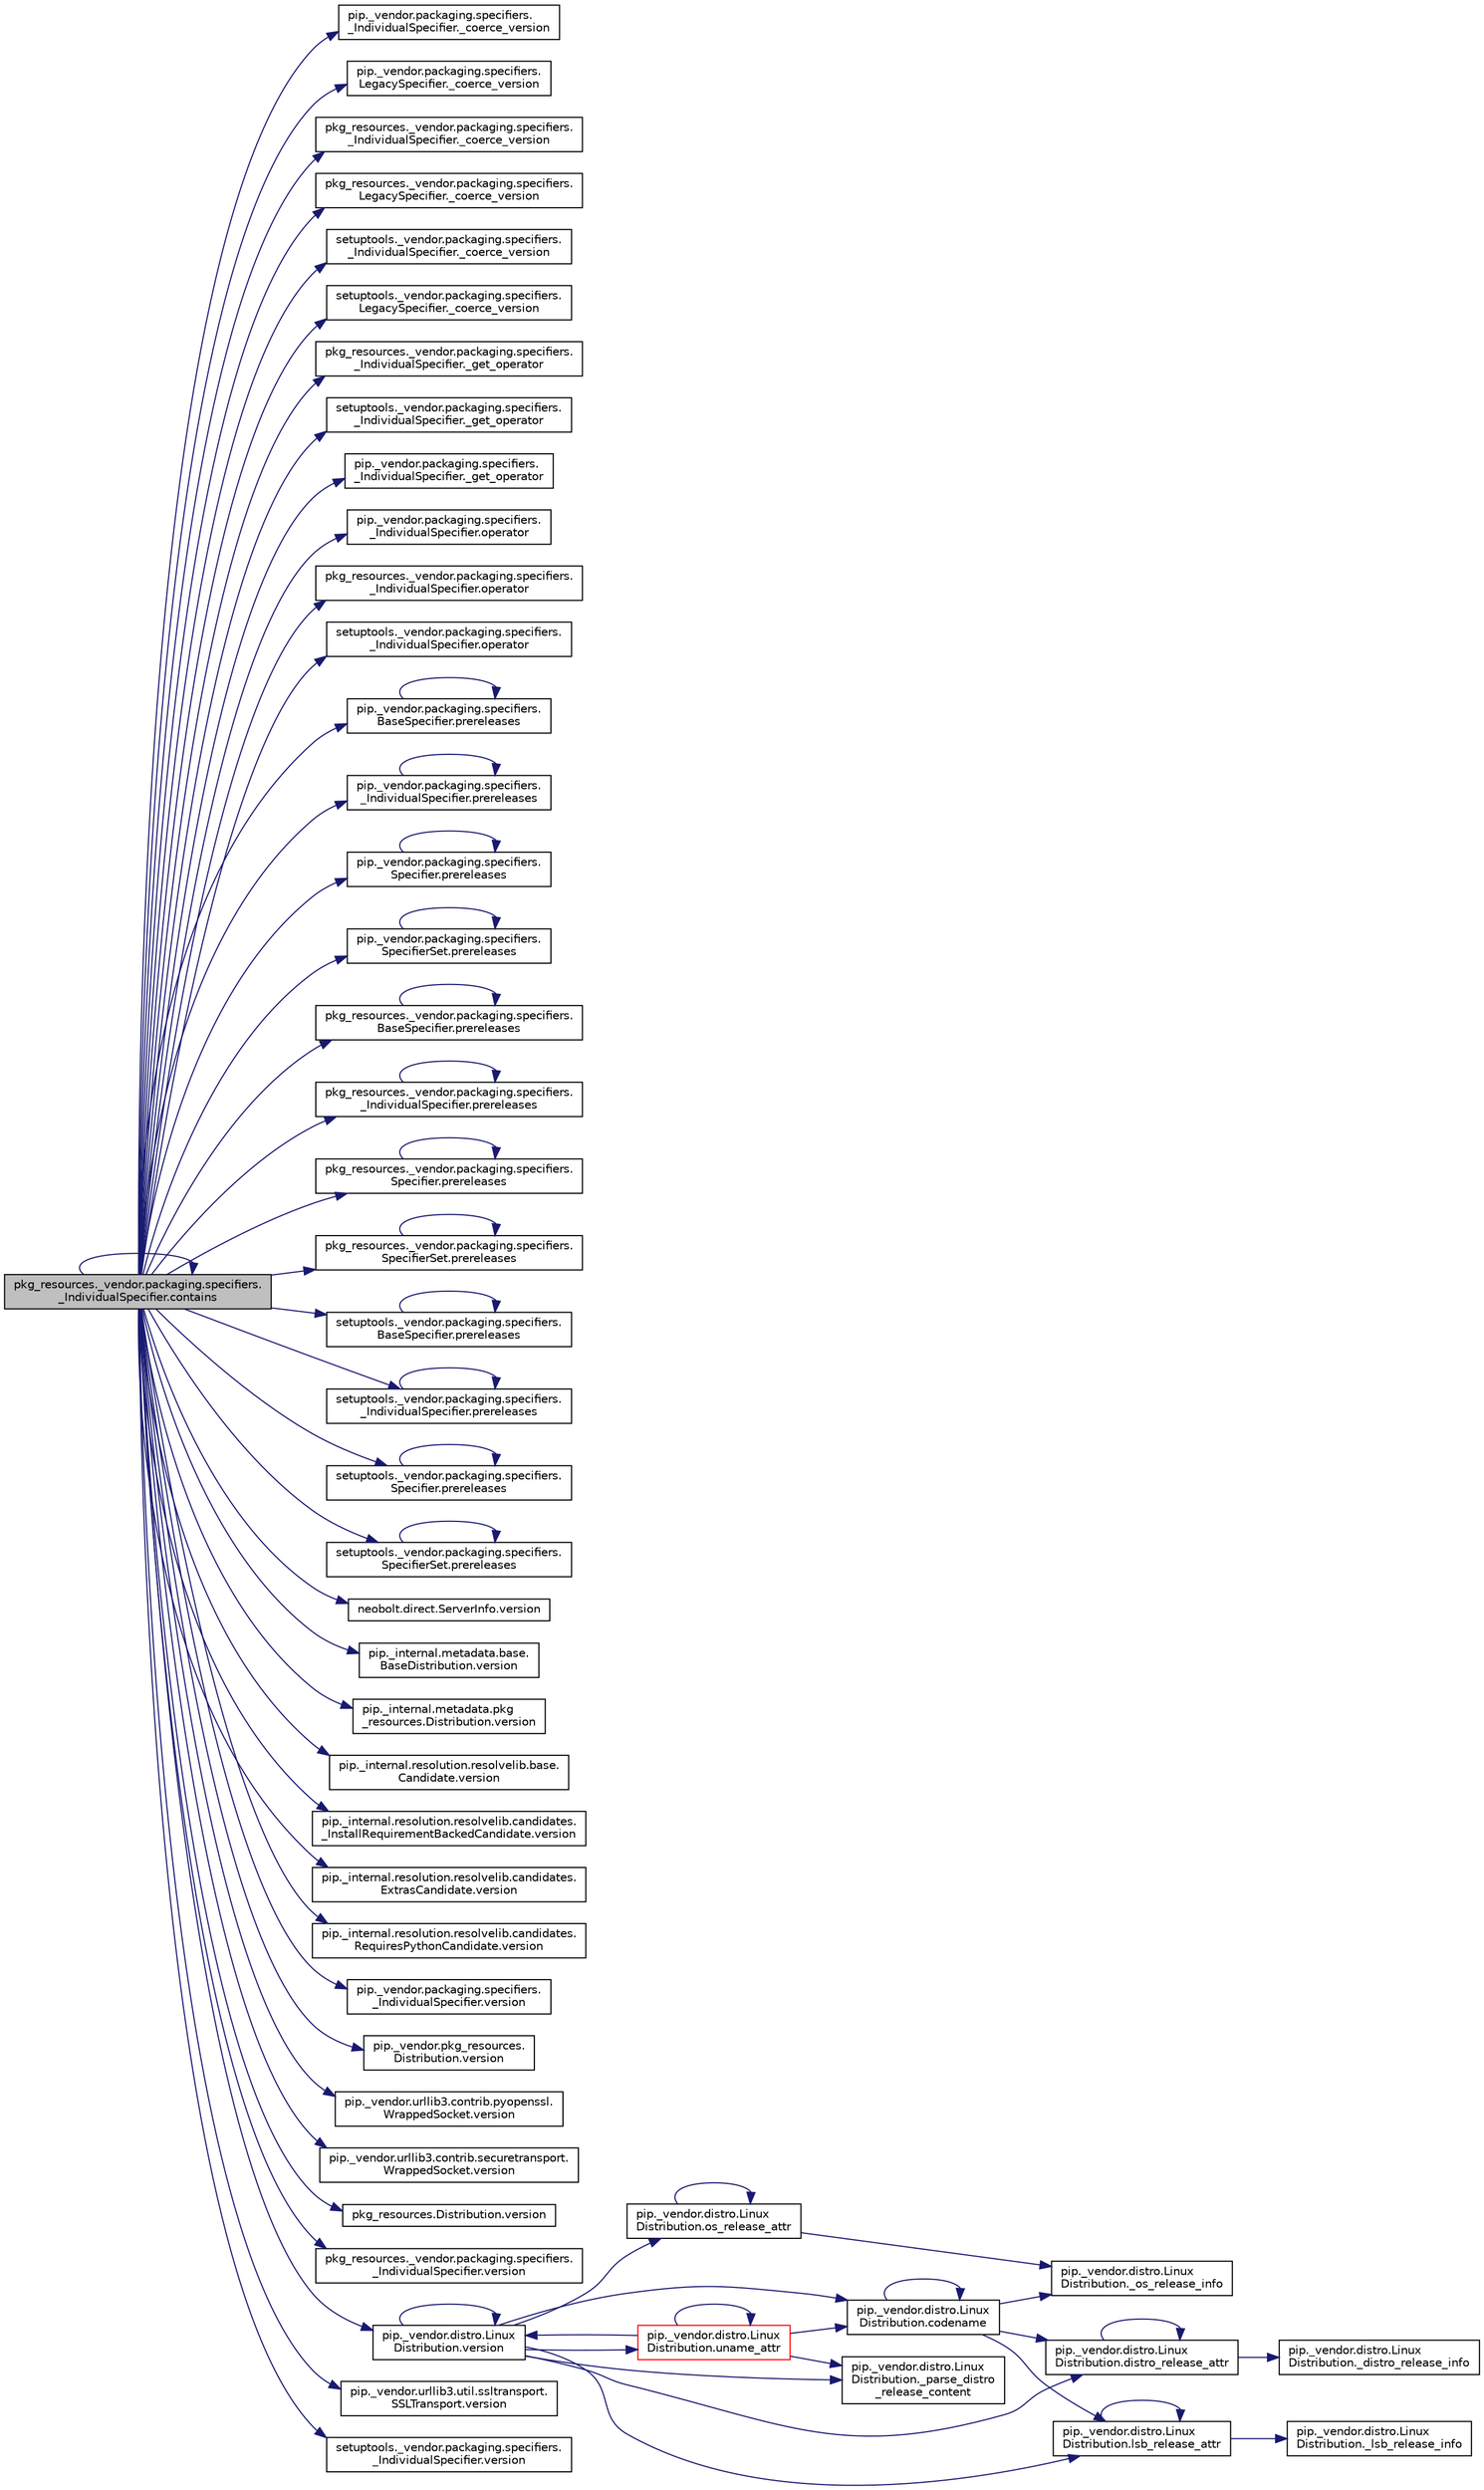 digraph "pkg_resources._vendor.packaging.specifiers._IndividualSpecifier.contains"
{
 // LATEX_PDF_SIZE
  edge [fontname="Helvetica",fontsize="10",labelfontname="Helvetica",labelfontsize="10"];
  node [fontname="Helvetica",fontsize="10",shape=record];
  rankdir="LR";
  Node1 [label="pkg_resources._vendor.packaging.specifiers.\l_IndividualSpecifier.contains",height=0.2,width=0.4,color="black", fillcolor="grey75", style="filled", fontcolor="black",tooltip=" "];
  Node1 -> Node2 [color="midnightblue",fontsize="10",style="solid",fontname="Helvetica"];
  Node2 [label="pip._vendor.packaging.specifiers.\l_IndividualSpecifier._coerce_version",height=0.2,width=0.4,color="black", fillcolor="white", style="filled",URL="$d9/d98/classpip_1_1__vendor_1_1packaging_1_1specifiers_1_1___individual_specifier.html#a0936610d313e7a5e3c402be6c8f25cce",tooltip=" "];
  Node1 -> Node3 [color="midnightblue",fontsize="10",style="solid",fontname="Helvetica"];
  Node3 [label="pip._vendor.packaging.specifiers.\lLegacySpecifier._coerce_version",height=0.2,width=0.4,color="black", fillcolor="white", style="filled",URL="$d0/de6/classpip_1_1__vendor_1_1packaging_1_1specifiers_1_1_legacy_specifier.html#a67bfd50b43c6052b4bb6be5ffcbaa0b0",tooltip=" "];
  Node1 -> Node4 [color="midnightblue",fontsize="10",style="solid",fontname="Helvetica"];
  Node4 [label="pkg_resources._vendor.packaging.specifiers.\l_IndividualSpecifier._coerce_version",height=0.2,width=0.4,color="black", fillcolor="white", style="filled",URL="$d7/d3d/classpkg__resources_1_1__vendor_1_1packaging_1_1specifiers_1_1___individual_specifier.html#a8eb843ab60a76e8063a759e74484cc37",tooltip=" "];
  Node1 -> Node5 [color="midnightblue",fontsize="10",style="solid",fontname="Helvetica"];
  Node5 [label="pkg_resources._vendor.packaging.specifiers.\lLegacySpecifier._coerce_version",height=0.2,width=0.4,color="black", fillcolor="white", style="filled",URL="$d2/d30/classpkg__resources_1_1__vendor_1_1packaging_1_1specifiers_1_1_legacy_specifier.html#abbd2afb0ced72111fcb1b443c2e65004",tooltip=" "];
  Node1 -> Node6 [color="midnightblue",fontsize="10",style="solid",fontname="Helvetica"];
  Node6 [label="setuptools._vendor.packaging.specifiers.\l_IndividualSpecifier._coerce_version",height=0.2,width=0.4,color="black", fillcolor="white", style="filled",URL="$d2/dfa/classsetuptools_1_1__vendor_1_1packaging_1_1specifiers_1_1___individual_specifier.html#ac8e8de941fe33cc98801d66ea87273f8",tooltip=" "];
  Node1 -> Node7 [color="midnightblue",fontsize="10",style="solid",fontname="Helvetica"];
  Node7 [label="setuptools._vendor.packaging.specifiers.\lLegacySpecifier._coerce_version",height=0.2,width=0.4,color="black", fillcolor="white", style="filled",URL="$dd/d46/classsetuptools_1_1__vendor_1_1packaging_1_1specifiers_1_1_legacy_specifier.html#a15617285fc216f5ed8f7f54d8d3cd1ee",tooltip=" "];
  Node1 -> Node8 [color="midnightblue",fontsize="10",style="solid",fontname="Helvetica"];
  Node8 [label="pkg_resources._vendor.packaging.specifiers.\l_IndividualSpecifier._get_operator",height=0.2,width=0.4,color="black", fillcolor="white", style="filled",URL="$d7/d3d/classpkg__resources_1_1__vendor_1_1packaging_1_1specifiers_1_1___individual_specifier.html#a9ad6f2d9d95ac75cbcaade317790274f",tooltip=" "];
  Node1 -> Node9 [color="midnightblue",fontsize="10",style="solid",fontname="Helvetica"];
  Node9 [label="setuptools._vendor.packaging.specifiers.\l_IndividualSpecifier._get_operator",height=0.2,width=0.4,color="black", fillcolor="white", style="filled",URL="$d2/dfa/classsetuptools_1_1__vendor_1_1packaging_1_1specifiers_1_1___individual_specifier.html#a6c98467dd4e19473e7c8d02f7b2f7518",tooltip=" "];
  Node1 -> Node10 [color="midnightblue",fontsize="10",style="solid",fontname="Helvetica"];
  Node10 [label="pip._vendor.packaging.specifiers.\l_IndividualSpecifier._get_operator",height=0.2,width=0.4,color="black", fillcolor="white", style="filled",URL="$d9/d98/classpip_1_1__vendor_1_1packaging_1_1specifiers_1_1___individual_specifier.html#a1c48fa219a2f2d101398621e553af540",tooltip=" "];
  Node1 -> Node1 [color="midnightblue",fontsize="10",style="solid",fontname="Helvetica"];
  Node1 -> Node11 [color="midnightblue",fontsize="10",style="solid",fontname="Helvetica"];
  Node11 [label="pip._vendor.packaging.specifiers.\l_IndividualSpecifier.operator",height=0.2,width=0.4,color="black", fillcolor="white", style="filled",URL="$d9/d98/classpip_1_1__vendor_1_1packaging_1_1specifiers_1_1___individual_specifier.html#ac547c8cd4d814f0e91b7d489187cd25e",tooltip=" "];
  Node1 -> Node12 [color="midnightblue",fontsize="10",style="solid",fontname="Helvetica"];
  Node12 [label="pkg_resources._vendor.packaging.specifiers.\l_IndividualSpecifier.operator",height=0.2,width=0.4,color="black", fillcolor="white", style="filled",URL="$d7/d3d/classpkg__resources_1_1__vendor_1_1packaging_1_1specifiers_1_1___individual_specifier.html#ae89e9a32423fadb7570151e96dbb9c03",tooltip=" "];
  Node1 -> Node13 [color="midnightblue",fontsize="10",style="solid",fontname="Helvetica"];
  Node13 [label="setuptools._vendor.packaging.specifiers.\l_IndividualSpecifier.operator",height=0.2,width=0.4,color="black", fillcolor="white", style="filled",URL="$d2/dfa/classsetuptools_1_1__vendor_1_1packaging_1_1specifiers_1_1___individual_specifier.html#a83c97848909ecb7225cc89796fc3e0bf",tooltip=" "];
  Node1 -> Node14 [color="midnightblue",fontsize="10",style="solid",fontname="Helvetica"];
  Node14 [label="pip._vendor.packaging.specifiers.\lBaseSpecifier.prereleases",height=0.2,width=0.4,color="black", fillcolor="white", style="filled",URL="$df/d1d/classpip_1_1__vendor_1_1packaging_1_1specifiers_1_1_base_specifier.html#ae94d39b0a70f5f12abe82084114e9573",tooltip=" "];
  Node14 -> Node14 [color="midnightblue",fontsize="10",style="solid",fontname="Helvetica"];
  Node1 -> Node15 [color="midnightblue",fontsize="10",style="solid",fontname="Helvetica"];
  Node15 [label="pip._vendor.packaging.specifiers.\l_IndividualSpecifier.prereleases",height=0.2,width=0.4,color="black", fillcolor="white", style="filled",URL="$d9/d98/classpip_1_1__vendor_1_1packaging_1_1specifiers_1_1___individual_specifier.html#a02f98fd977fd4f1377e6b2ee994089e3",tooltip=" "];
  Node15 -> Node15 [color="midnightblue",fontsize="10",style="solid",fontname="Helvetica"];
  Node1 -> Node16 [color="midnightblue",fontsize="10",style="solid",fontname="Helvetica"];
  Node16 [label="pip._vendor.packaging.specifiers.\lSpecifier.prereleases",height=0.2,width=0.4,color="black", fillcolor="white", style="filled",URL="$d3/dc8/classpip_1_1__vendor_1_1packaging_1_1specifiers_1_1_specifier.html#a94896054c4deb1cf1ab028fb0a045848",tooltip=" "];
  Node16 -> Node16 [color="midnightblue",fontsize="10",style="solid",fontname="Helvetica"];
  Node1 -> Node17 [color="midnightblue",fontsize="10",style="solid",fontname="Helvetica"];
  Node17 [label="pip._vendor.packaging.specifiers.\lSpecifierSet.prereleases",height=0.2,width=0.4,color="black", fillcolor="white", style="filled",URL="$d5/d11/classpip_1_1__vendor_1_1packaging_1_1specifiers_1_1_specifier_set.html#ae4a1472b3129d511b694174f2de0209e",tooltip=" "];
  Node17 -> Node17 [color="midnightblue",fontsize="10",style="solid",fontname="Helvetica"];
  Node1 -> Node18 [color="midnightblue",fontsize="10",style="solid",fontname="Helvetica"];
  Node18 [label="pkg_resources._vendor.packaging.specifiers.\lBaseSpecifier.prereleases",height=0.2,width=0.4,color="black", fillcolor="white", style="filled",URL="$d9/db6/classpkg__resources_1_1__vendor_1_1packaging_1_1specifiers_1_1_base_specifier.html#aa1a1ef2c6e47899e91494fde9b495162",tooltip=" "];
  Node18 -> Node18 [color="midnightblue",fontsize="10",style="solid",fontname="Helvetica"];
  Node1 -> Node19 [color="midnightblue",fontsize="10",style="solid",fontname="Helvetica"];
  Node19 [label="pkg_resources._vendor.packaging.specifiers.\l_IndividualSpecifier.prereleases",height=0.2,width=0.4,color="black", fillcolor="white", style="filled",URL="$d7/d3d/classpkg__resources_1_1__vendor_1_1packaging_1_1specifiers_1_1___individual_specifier.html#a8cca74d9dafa725b0cb9160decd0aab6",tooltip=" "];
  Node19 -> Node19 [color="midnightblue",fontsize="10",style="solid",fontname="Helvetica"];
  Node1 -> Node20 [color="midnightblue",fontsize="10",style="solid",fontname="Helvetica"];
  Node20 [label="pkg_resources._vendor.packaging.specifiers.\lSpecifier.prereleases",height=0.2,width=0.4,color="black", fillcolor="white", style="filled",URL="$d3/de8/classpkg__resources_1_1__vendor_1_1packaging_1_1specifiers_1_1_specifier.html#abb830c166bbec21e1ec2e4c57f74a68a",tooltip=" "];
  Node20 -> Node20 [color="midnightblue",fontsize="10",style="solid",fontname="Helvetica"];
  Node1 -> Node21 [color="midnightblue",fontsize="10",style="solid",fontname="Helvetica"];
  Node21 [label="pkg_resources._vendor.packaging.specifiers.\lSpecifierSet.prereleases",height=0.2,width=0.4,color="black", fillcolor="white", style="filled",URL="$d2/d90/classpkg__resources_1_1__vendor_1_1packaging_1_1specifiers_1_1_specifier_set.html#a8d40983e7e62eac0fba7c36aec5da9ba",tooltip=" "];
  Node21 -> Node21 [color="midnightblue",fontsize="10",style="solid",fontname="Helvetica"];
  Node1 -> Node22 [color="midnightblue",fontsize="10",style="solid",fontname="Helvetica"];
  Node22 [label="setuptools._vendor.packaging.specifiers.\lBaseSpecifier.prereleases",height=0.2,width=0.4,color="black", fillcolor="white", style="filled",URL="$d2/d2a/classsetuptools_1_1__vendor_1_1packaging_1_1specifiers_1_1_base_specifier.html#a60ff51a26252f2e4f864fa33be33590d",tooltip=" "];
  Node22 -> Node22 [color="midnightblue",fontsize="10",style="solid",fontname="Helvetica"];
  Node1 -> Node23 [color="midnightblue",fontsize="10",style="solid",fontname="Helvetica"];
  Node23 [label="setuptools._vendor.packaging.specifiers.\l_IndividualSpecifier.prereleases",height=0.2,width=0.4,color="black", fillcolor="white", style="filled",URL="$d2/dfa/classsetuptools_1_1__vendor_1_1packaging_1_1specifiers_1_1___individual_specifier.html#a6d34f246410481ecb8ec832ff59c581e",tooltip=" "];
  Node23 -> Node23 [color="midnightblue",fontsize="10",style="solid",fontname="Helvetica"];
  Node1 -> Node24 [color="midnightblue",fontsize="10",style="solid",fontname="Helvetica"];
  Node24 [label="setuptools._vendor.packaging.specifiers.\lSpecifier.prereleases",height=0.2,width=0.4,color="black", fillcolor="white", style="filled",URL="$d0/d8b/classsetuptools_1_1__vendor_1_1packaging_1_1specifiers_1_1_specifier.html#a2aba0f7db7ea169989e656cfead54e9b",tooltip=" "];
  Node24 -> Node24 [color="midnightblue",fontsize="10",style="solid",fontname="Helvetica"];
  Node1 -> Node25 [color="midnightblue",fontsize="10",style="solid",fontname="Helvetica"];
  Node25 [label="setuptools._vendor.packaging.specifiers.\lSpecifierSet.prereleases",height=0.2,width=0.4,color="black", fillcolor="white", style="filled",URL="$d6/d78/classsetuptools_1_1__vendor_1_1packaging_1_1specifiers_1_1_specifier_set.html#a853e4fea5cc762607cd242de08e83b9b",tooltip=" "];
  Node25 -> Node25 [color="midnightblue",fontsize="10",style="solid",fontname="Helvetica"];
  Node1 -> Node26 [color="midnightblue",fontsize="10",style="solid",fontname="Helvetica"];
  Node26 [label="neobolt.direct.ServerInfo.version",height=0.2,width=0.4,color="black", fillcolor="white", style="filled",URL="$de/d5d/classneobolt_1_1direct_1_1_server_info.html#a40e0fd9b2b291a7178d5b35489b16881",tooltip=" "];
  Node1 -> Node27 [color="midnightblue",fontsize="10",style="solid",fontname="Helvetica"];
  Node27 [label="pip._internal.metadata.base.\lBaseDistribution.version",height=0.2,width=0.4,color="black", fillcolor="white", style="filled",URL="$d7/d34/classpip_1_1__internal_1_1metadata_1_1base_1_1_base_distribution.html#af4024115351223c1472e72e4c17da2fc",tooltip=" "];
  Node1 -> Node28 [color="midnightblue",fontsize="10",style="solid",fontname="Helvetica"];
  Node28 [label="pip._internal.metadata.pkg\l_resources.Distribution.version",height=0.2,width=0.4,color="black", fillcolor="white", style="filled",URL="$dc/df0/classpip_1_1__internal_1_1metadata_1_1pkg__resources_1_1_distribution.html#ac83e189aa08d2465284bb5d465190dde",tooltip=" "];
  Node1 -> Node29 [color="midnightblue",fontsize="10",style="solid",fontname="Helvetica"];
  Node29 [label="pip._internal.resolution.resolvelib.base.\lCandidate.version",height=0.2,width=0.4,color="black", fillcolor="white", style="filled",URL="$db/d18/classpip_1_1__internal_1_1resolution_1_1resolvelib_1_1base_1_1_candidate.html#a9c16dfa9e4f9aefc73ba5e64b22a8475",tooltip=" "];
  Node1 -> Node30 [color="midnightblue",fontsize="10",style="solid",fontname="Helvetica"];
  Node30 [label="pip._internal.resolution.resolvelib.candidates.\l_InstallRequirementBackedCandidate.version",height=0.2,width=0.4,color="black", fillcolor="white", style="filled",URL="$dc/d03/classpip_1_1__internal_1_1resolution_1_1resolvelib_1_1candidates_1_1___install_requirement_backed_candidate.html#a4f4a974e66da6155fd19dedc8149f7a9",tooltip=" "];
  Node1 -> Node31 [color="midnightblue",fontsize="10",style="solid",fontname="Helvetica"];
  Node31 [label="pip._internal.resolution.resolvelib.candidates.\lExtrasCandidate.version",height=0.2,width=0.4,color="black", fillcolor="white", style="filled",URL="$d8/df7/classpip_1_1__internal_1_1resolution_1_1resolvelib_1_1candidates_1_1_extras_candidate.html#afd11c944b3a60218acccf10656b4c59e",tooltip=" "];
  Node1 -> Node32 [color="midnightblue",fontsize="10",style="solid",fontname="Helvetica"];
  Node32 [label="pip._internal.resolution.resolvelib.candidates.\lRequiresPythonCandidate.version",height=0.2,width=0.4,color="black", fillcolor="white", style="filled",URL="$db/d0a/classpip_1_1__internal_1_1resolution_1_1resolvelib_1_1candidates_1_1_requires_python_candidate.html#a2ec46fa71f2669b413ba5b9943c19dfc",tooltip=" "];
  Node1 -> Node33 [color="midnightblue",fontsize="10",style="solid",fontname="Helvetica"];
  Node33 [label="pip._vendor.packaging.specifiers.\l_IndividualSpecifier.version",height=0.2,width=0.4,color="black", fillcolor="white", style="filled",URL="$d9/d98/classpip_1_1__vendor_1_1packaging_1_1specifiers_1_1___individual_specifier.html#a5f58dee6bcf78651ae53becf5ee2f682",tooltip=" "];
  Node1 -> Node34 [color="midnightblue",fontsize="10",style="solid",fontname="Helvetica"];
  Node34 [label="pip._vendor.pkg_resources.\lDistribution.version",height=0.2,width=0.4,color="black", fillcolor="white", style="filled",URL="$d0/ddb/classpip_1_1__vendor_1_1pkg__resources_1_1_distribution.html#acd94a7f669ee4fc277245673ea39e748",tooltip=" "];
  Node1 -> Node35 [color="midnightblue",fontsize="10",style="solid",fontname="Helvetica"];
  Node35 [label="pip._vendor.urllib3.contrib.pyopenssl.\lWrappedSocket.version",height=0.2,width=0.4,color="black", fillcolor="white", style="filled",URL="$d3/d95/classpip_1_1__vendor_1_1urllib3_1_1contrib_1_1pyopenssl_1_1_wrapped_socket.html#a5feafd2bff784708293e180679101471",tooltip=" "];
  Node1 -> Node36 [color="midnightblue",fontsize="10",style="solid",fontname="Helvetica"];
  Node36 [label="pip._vendor.urllib3.contrib.securetransport.\lWrappedSocket.version",height=0.2,width=0.4,color="black", fillcolor="white", style="filled",URL="$da/dfd/classpip_1_1__vendor_1_1urllib3_1_1contrib_1_1securetransport_1_1_wrapped_socket.html#af0d3f6b340221cc6e658dab4137b8391",tooltip=" "];
  Node1 -> Node37 [color="midnightblue",fontsize="10",style="solid",fontname="Helvetica"];
  Node37 [label="pkg_resources.Distribution.version",height=0.2,width=0.4,color="black", fillcolor="white", style="filled",URL="$d8/d25/classpkg__resources_1_1_distribution.html#a454a1c3eae52dee89980a24d7c67f036",tooltip=" "];
  Node1 -> Node38 [color="midnightblue",fontsize="10",style="solid",fontname="Helvetica"];
  Node38 [label="pkg_resources._vendor.packaging.specifiers.\l_IndividualSpecifier.version",height=0.2,width=0.4,color="black", fillcolor="white", style="filled",URL="$d7/d3d/classpkg__resources_1_1__vendor_1_1packaging_1_1specifiers_1_1___individual_specifier.html#a98ff7bb31634856e5dda863aacbcb98b",tooltip=" "];
  Node1 -> Node39 [color="midnightblue",fontsize="10",style="solid",fontname="Helvetica"];
  Node39 [label="pip._vendor.distro.Linux\lDistribution.version",height=0.2,width=0.4,color="black", fillcolor="white", style="filled",URL="$db/dc1/classpip_1_1__vendor_1_1distro_1_1_linux_distribution.html#a0c37e11aca02766e25025a395c09dd8b",tooltip=" "];
  Node39 -> Node40 [color="midnightblue",fontsize="10",style="solid",fontname="Helvetica"];
  Node40 [label="pip._vendor.distro.Linux\lDistribution._parse_distro\l_release_content",height=0.2,width=0.4,color="black", fillcolor="white", style="filled",URL="$db/dc1/classpip_1_1__vendor_1_1distro_1_1_linux_distribution.html#aa74c8b8f216e13c0f0d81f2b952ed689",tooltip=" "];
  Node39 -> Node41 [color="midnightblue",fontsize="10",style="solid",fontname="Helvetica"];
  Node41 [label="pip._vendor.distro.Linux\lDistribution.codename",height=0.2,width=0.4,color="black", fillcolor="white", style="filled",URL="$db/dc1/classpip_1_1__vendor_1_1distro_1_1_linux_distribution.html#a8b01fa5c9b2883dab710ca528927a6d2",tooltip=" "];
  Node41 -> Node42 [color="midnightblue",fontsize="10",style="solid",fontname="Helvetica"];
  Node42 [label="pip._vendor.distro.Linux\lDistribution._os_release_info",height=0.2,width=0.4,color="black", fillcolor="white", style="filled",URL="$db/dc1/classpip_1_1__vendor_1_1distro_1_1_linux_distribution.html#a9e99d08a1ee6d485377d8a6f72c5fca9",tooltip=" "];
  Node41 -> Node41 [color="midnightblue",fontsize="10",style="solid",fontname="Helvetica"];
  Node41 -> Node43 [color="midnightblue",fontsize="10",style="solid",fontname="Helvetica"];
  Node43 [label="pip._vendor.distro.Linux\lDistribution.distro_release_attr",height=0.2,width=0.4,color="black", fillcolor="white", style="filled",URL="$db/dc1/classpip_1_1__vendor_1_1distro_1_1_linux_distribution.html#a783e432baf3c43e5c59d94715abe882d",tooltip=" "];
  Node43 -> Node44 [color="midnightblue",fontsize="10",style="solid",fontname="Helvetica"];
  Node44 [label="pip._vendor.distro.Linux\lDistribution._distro_release_info",height=0.2,width=0.4,color="black", fillcolor="white", style="filled",URL="$db/dc1/classpip_1_1__vendor_1_1distro_1_1_linux_distribution.html#a0455782d9bf0abff28527e1cc22af86e",tooltip=" "];
  Node43 -> Node43 [color="midnightblue",fontsize="10",style="solid",fontname="Helvetica"];
  Node41 -> Node45 [color="midnightblue",fontsize="10",style="solid",fontname="Helvetica"];
  Node45 [label="pip._vendor.distro.Linux\lDistribution.lsb_release_attr",height=0.2,width=0.4,color="black", fillcolor="white", style="filled",URL="$db/dc1/classpip_1_1__vendor_1_1distro_1_1_linux_distribution.html#a2fb20b28b68f25e4868e8d4b517bb710",tooltip=" "];
  Node45 -> Node46 [color="midnightblue",fontsize="10",style="solid",fontname="Helvetica"];
  Node46 [label="pip._vendor.distro.Linux\lDistribution._lsb_release_info",height=0.2,width=0.4,color="black", fillcolor="white", style="filled",URL="$db/dc1/classpip_1_1__vendor_1_1distro_1_1_linux_distribution.html#a0cbc9117e4ae04e173d26260d517dea1",tooltip=" "];
  Node45 -> Node45 [color="midnightblue",fontsize="10",style="solid",fontname="Helvetica"];
  Node39 -> Node43 [color="midnightblue",fontsize="10",style="solid",fontname="Helvetica"];
  Node39 -> Node45 [color="midnightblue",fontsize="10",style="solid",fontname="Helvetica"];
  Node39 -> Node47 [color="midnightblue",fontsize="10",style="solid",fontname="Helvetica"];
  Node47 [label="pip._vendor.distro.Linux\lDistribution.os_release_attr",height=0.2,width=0.4,color="black", fillcolor="white", style="filled",URL="$db/dc1/classpip_1_1__vendor_1_1distro_1_1_linux_distribution.html#a2c980e7f2faf33563d32e0a0b1309cfa",tooltip=" "];
  Node47 -> Node42 [color="midnightblue",fontsize="10",style="solid",fontname="Helvetica"];
  Node47 -> Node47 [color="midnightblue",fontsize="10",style="solid",fontname="Helvetica"];
  Node39 -> Node48 [color="midnightblue",fontsize="10",style="solid",fontname="Helvetica"];
  Node48 [label="pip._vendor.distro.Linux\lDistribution.uname_attr",height=0.2,width=0.4,color="red", fillcolor="white", style="filled",URL="$db/dc1/classpip_1_1__vendor_1_1distro_1_1_linux_distribution.html#a82939a6850962797338a64083a30a2ec",tooltip=" "];
  Node48 -> Node40 [color="midnightblue",fontsize="10",style="solid",fontname="Helvetica"];
  Node48 -> Node41 [color="midnightblue",fontsize="10",style="solid",fontname="Helvetica"];
  Node48 -> Node48 [color="midnightblue",fontsize="10",style="solid",fontname="Helvetica"];
  Node48 -> Node39 [color="midnightblue",fontsize="10",style="solid",fontname="Helvetica"];
  Node39 -> Node39 [color="midnightblue",fontsize="10",style="solid",fontname="Helvetica"];
  Node1 -> Node58 [color="midnightblue",fontsize="10",style="solid",fontname="Helvetica"];
  Node58 [label="pip._vendor.urllib3.util.ssltransport.\lSSLTransport.version",height=0.2,width=0.4,color="black", fillcolor="white", style="filled",URL="$d5/d5b/classpip_1_1__vendor_1_1urllib3_1_1util_1_1ssltransport_1_1_s_s_l_transport.html#a51f8748cf15d48f45d8386689b8c3dd7",tooltip=" "];
  Node1 -> Node59 [color="midnightblue",fontsize="10",style="solid",fontname="Helvetica"];
  Node59 [label="setuptools._vendor.packaging.specifiers.\l_IndividualSpecifier.version",height=0.2,width=0.4,color="black", fillcolor="white", style="filled",URL="$d2/dfa/classsetuptools_1_1__vendor_1_1packaging_1_1specifiers_1_1___individual_specifier.html#adbeb1ca50221bae20afba44631b69ea1",tooltip=" "];
}
